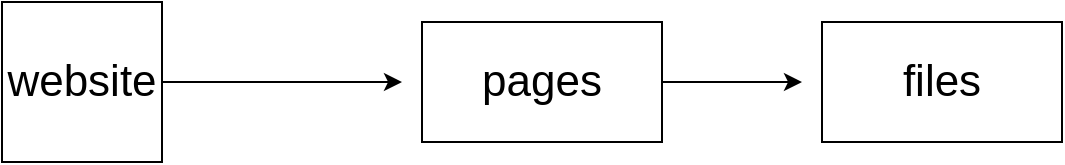 <mxfile>
    <diagram id="yPS5AICsSTPDM3CuHgbR" name="Page-1">
        <mxGraphModel dx="1093" dy="1298" grid="1" gridSize="10" guides="1" tooltips="1" connect="1" arrows="1" fold="1" page="1" pageScale="1" pageWidth="850" pageHeight="1100" math="0" shadow="0">
            <root>
                <mxCell id="0"/>
                <mxCell id="1" parent="0"/>
                <mxCell id="3" style="edgeStyle=none;html=1;fontSize=22;" edge="1" parent="1" source="2">
                    <mxGeometry relative="1" as="geometry">
                        <mxPoint x="250" y="490" as="targetPoint"/>
                    </mxGeometry>
                </mxCell>
                <mxCell id="2" value="&lt;font style=&quot;font-size: 22px;&quot;&gt;website&lt;/font&gt;" style="whiteSpace=wrap;html=1;aspect=fixed;" vertex="1" parent="1">
                    <mxGeometry x="50" y="450" width="80" height="80" as="geometry"/>
                </mxCell>
                <mxCell id="6" style="edgeStyle=none;html=1;fontSize=22;" edge="1" parent="1" source="4">
                    <mxGeometry relative="1" as="geometry">
                        <mxPoint x="450" y="490" as="targetPoint"/>
                    </mxGeometry>
                </mxCell>
                <mxCell id="4" value="pages" style="rounded=0;whiteSpace=wrap;html=1;fontSize=22;" vertex="1" parent="1">
                    <mxGeometry x="260" y="460" width="120" height="60" as="geometry"/>
                </mxCell>
                <mxCell id="5" value="files" style="rounded=0;whiteSpace=wrap;html=1;fontSize=22;" vertex="1" parent="1">
                    <mxGeometry x="460" y="460" width="120" height="60" as="geometry"/>
                </mxCell>
            </root>
        </mxGraphModel>
    </diagram>
</mxfile>